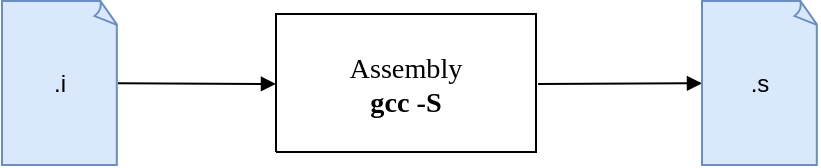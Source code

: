 <mxfile version="22.1.16" type="device">
  <diagram name="Page 1" id="Page-1">
    <mxGraphModel dx="627" dy="537" grid="1" gridSize="10" guides="1" tooltips="1" connect="1" arrows="1" fold="1" page="1" pageScale="1" pageWidth="400" pageHeight="70" math="0" shadow="0">
      <root>
        <mxCell id="0" />
        <mxCell id="1" parent="0" />
        <UserObject label="" tags="Background" id="16">
          <mxCell style="vsdxID=44;fillColor=none;gradientColor=none;strokeColor=none;strokeWidth=2;points=[];labelBackgroundColor=none;rounded=0;html=1;whiteSpace=wrap;" parent="1" vertex="1">
            <mxGeometry x="337" y="34" width="130" height="69" as="geometry" />
          </mxCell>
        </UserObject>
        <mxCell id="17" value="&lt;div style=&quot;font-size: 1px&quot;&gt;&lt;p style=&quot;text-align:center;margin-left:0;margin-right:0;margin-top:0px;margin-bottom:0px;text-indent:0;vertical-align:middle;direction:ltr;&quot;&gt;&lt;font style=&quot;font-size:14.11px;font-family:Calibri;color:#000000;direction:ltr;letter-spacing:0px;line-height:120%;opacity:1&quot;&gt;Assembly&lt;br&gt;&lt;/font&gt;&lt;font face=&quot;Lucida Console&quot; style=&quot;font-size: 14.11px; color: rgb(0, 0, 0); direction: ltr; letter-spacing: 0px; line-height: 120%; opacity: 1;&quot;&gt;&lt;b style=&quot;&quot;&gt;gcc -S&lt;/b&gt;&lt;/font&gt;&lt;font style=&quot;font-size:14.11px;font-family:Themed;color:#000000;direction:ltr;letter-spacing:0px;line-height:120%;opacity:1&quot;&gt;&lt;br&gt;&lt;/font&gt;&lt;/p&gt;&lt;/div&gt;" style="verticalAlign=middle;align=center;overflow=width;vsdxID=43;fillColor=#ffffff;gradientColor=none;shape=stencil(nZBLDoAgDERP0z3SIyjew0SURgSD+Lu9kMZoXLhwN9O+tukAlrNpJg1SzDH4QW/URgNYgZTkjA4UkwJUgGXng+6DX1zLfmoymdXo17xh5zmRJ6Q42BWCfc2oJfdAr+Yv+AP9Cb7OJ3H/2JG1HNGz/84klThPVCc=);strokeColor=#000000;points=[[1,0.5,0],[0.5,0,0],[0.5,0.5,0],[0.5,0.5,0]];labelBackgroundColor=none;rounded=0;html=1;whiteSpace=wrap;" parent="16" vertex="1">
          <mxGeometry width="130" height="69" as="geometry" />
        </mxCell>
        <UserObject label="" tags="Lien" id="32">
          <mxCell style="vsdxID=60;edgeStyle=none;startArrow=none;endArrow=block;startSize=5;endSize=5;strokeColor=#000000;spacingTop=0;spacingBottom=0;spacingLeft=0;spacingRight=0;verticalAlign=middle;html=1;labelBackgroundColor=#ffffff;rounded=0;exitX=1.008;exitY=0.507;exitDx=0;exitDy=0;exitPerimeter=0;" parent="1" source="17" target="Fmi1mbY0BbjzRiMA_XSH-35" edge="1">
            <mxGeometry relative="1" as="geometry">
              <mxPoint x="-1" as="offset" />
              <Array as="points" />
              <mxPoint x="551" y="69" as="targetPoint" />
            </mxGeometry>
          </mxCell>
        </UserObject>
        <UserObject label="" tags="Lien" id="33">
          <mxCell style="vsdxID=59;edgeStyle=none;startArrow=none;endArrow=block;startSize=5;endSize=5;strokeColor=#000000;spacingTop=0;spacingBottom=0;spacingLeft=0;spacingRight=0;verticalAlign=middle;html=1;labelBackgroundColor=#ffffff;rounded=0;entryX=0;entryY=0.507;entryDx=0;entryDy=0;entryPerimeter=0;" parent="1" source="Fmi1mbY0BbjzRiMA_XSH-34" target="17" edge="1">
            <mxGeometry relative="1" as="geometry">
              <mxPoint x="-1" as="offset" />
              <Array as="points" />
              <mxPoint x="253" y="69" as="sourcePoint" />
            </mxGeometry>
          </mxCell>
        </UserObject>
        <UserObject label="" tags="Diagramme_de_flux Lien" id="34">
          <mxCell parent="1" vertex="1" visible="0">
            <mxGeometry as="geometry" />
          </mxCell>
        </UserObject>
        <mxCell id="Fmi1mbY0BbjzRiMA_XSH-34" value=".i" style="whiteSpace=wrap;html=1;shape=mxgraph.basic.document;fillColor=#dae8fc;strokeColor=#6c8ebf;" vertex="1" parent="1">
          <mxGeometry x="200" y="27.5" width="58" height="82" as="geometry" />
        </mxCell>
        <mxCell id="Fmi1mbY0BbjzRiMA_XSH-35" value=".s" style="whiteSpace=wrap;html=1;shape=mxgraph.basic.document;fillColor=#dae8fc;strokeColor=#6c8ebf;" vertex="1" parent="1">
          <mxGeometry x="550" y="27.5" width="58" height="82" as="geometry" />
        </mxCell>
      </root>
    </mxGraphModel>
  </diagram>
</mxfile>
